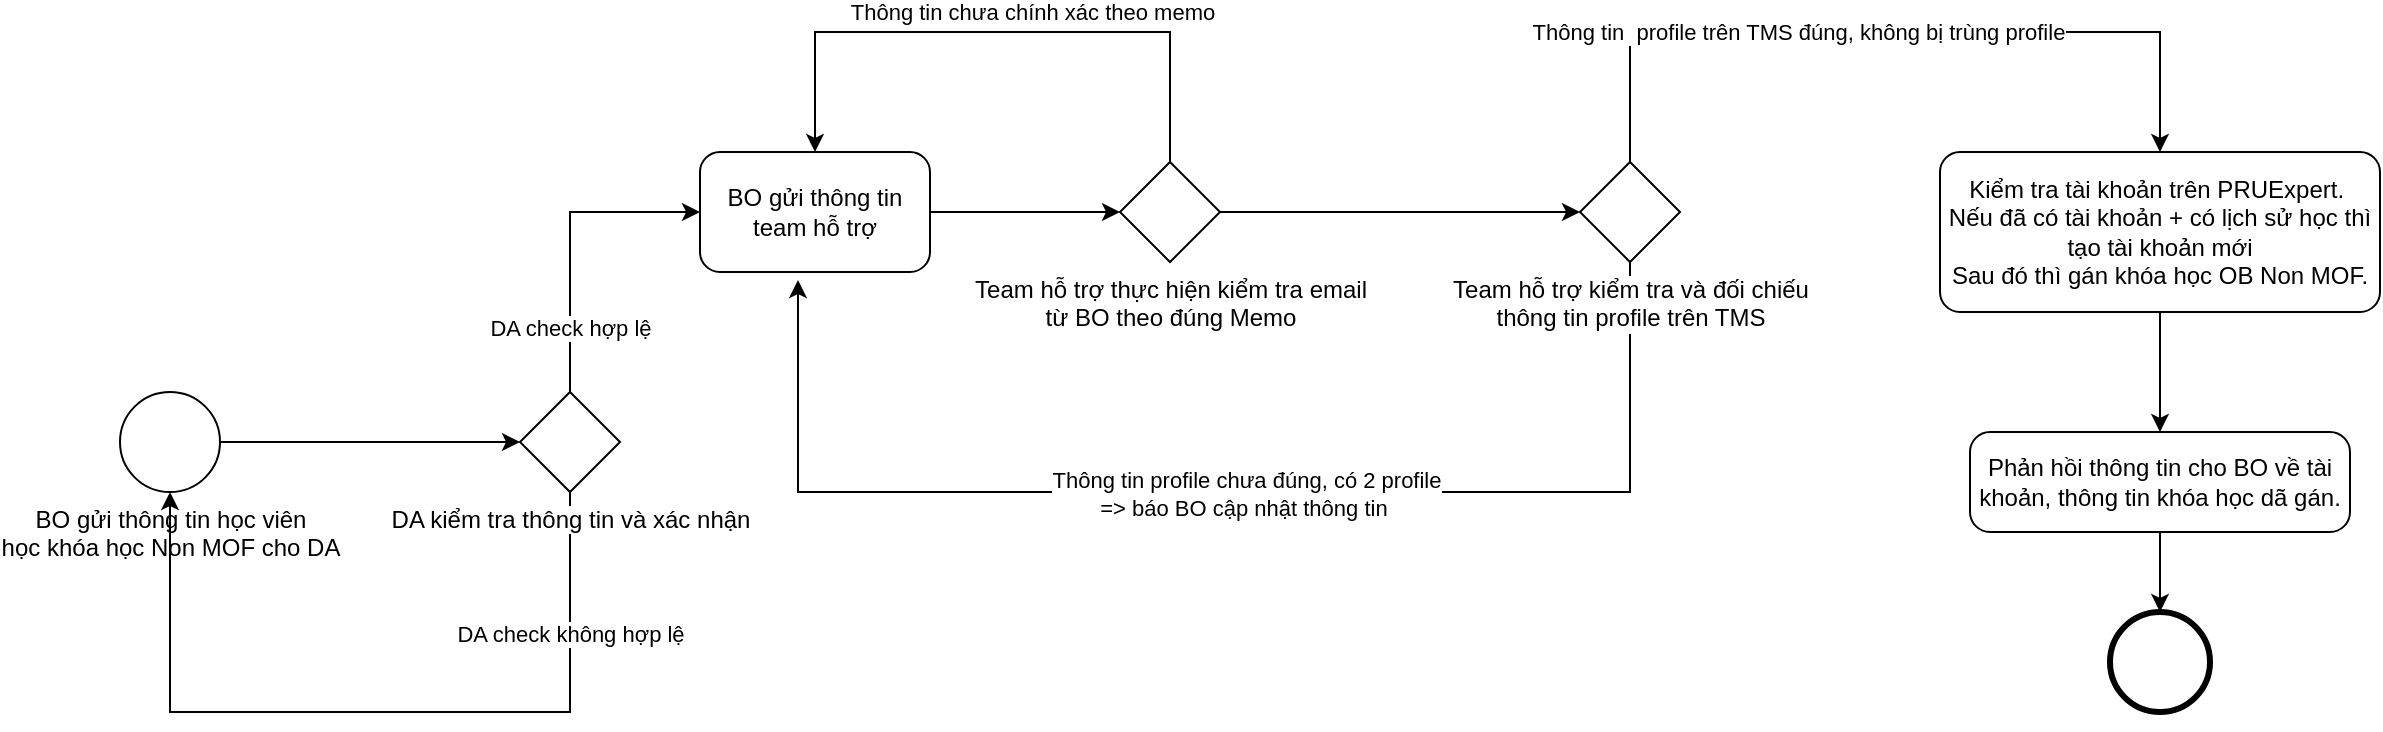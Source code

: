 <mxfile version="21.1.7" type="github">
  <diagram name="Page-1" id="fQQmENuIEXwLTcdRdl_z">
    <mxGraphModel dx="1120" dy="452" grid="1" gridSize="10" guides="1" tooltips="1" connect="1" arrows="1" fold="1" page="1" pageScale="1" pageWidth="850" pageHeight="1100" math="0" shadow="0">
      <root>
        <mxCell id="0" />
        <mxCell id="1" parent="0" />
        <mxCell id="thDypKQiT-64LbLIf0Kg-5" style="edgeStyle=orthogonalEdgeStyle;rounded=0;orthogonalLoop=1;jettySize=auto;html=1;entryX=0;entryY=0.5;entryDx=0;entryDy=0;entryPerimeter=0;" edge="1" parent="1" source="thDypKQiT-64LbLIf0Kg-1" target="thDypKQiT-64LbLIf0Kg-2">
          <mxGeometry relative="1" as="geometry" />
        </mxCell>
        <mxCell id="thDypKQiT-64LbLIf0Kg-1" value="BO gửi thông tin học viên &lt;br&gt;học khóa học Non MOF cho DA" style="points=[[0.145,0.145,0],[0.5,0,0],[0.855,0.145,0],[1,0.5,0],[0.855,0.855,0],[0.5,1,0],[0.145,0.855,0],[0,0.5,0]];shape=mxgraph.bpmn.event;html=1;verticalLabelPosition=bottom;labelBackgroundColor=#ffffff;verticalAlign=top;align=center;perimeter=ellipsePerimeter;outlineConnect=0;aspect=fixed;outline=standard;symbol=general;" vertex="1" parent="1">
          <mxGeometry x="90" y="200" width="50" height="50" as="geometry" />
        </mxCell>
        <mxCell id="thDypKQiT-64LbLIf0Kg-4" style="edgeStyle=orthogonalEdgeStyle;rounded=0;orthogonalLoop=1;jettySize=auto;html=1;entryX=0;entryY=0.5;entryDx=0;entryDy=0;entryPerimeter=0;" edge="1" parent="1" source="thDypKQiT-64LbLIf0Kg-2" target="thDypKQiT-64LbLIf0Kg-3">
          <mxGeometry relative="1" as="geometry">
            <Array as="points">
              <mxPoint x="315" y="110" />
            </Array>
          </mxGeometry>
        </mxCell>
        <mxCell id="thDypKQiT-64LbLIf0Kg-7" value="DA check hợp lệ" style="edgeLabel;html=1;align=center;verticalAlign=middle;resizable=0;points=[];" vertex="1" connectable="0" parent="thDypKQiT-64LbLIf0Kg-4">
          <mxGeometry x="-0.587" relative="1" as="geometry">
            <mxPoint as="offset" />
          </mxGeometry>
        </mxCell>
        <mxCell id="thDypKQiT-64LbLIf0Kg-6" style="edgeStyle=orthogonalEdgeStyle;rounded=0;orthogonalLoop=1;jettySize=auto;html=1;entryX=0.5;entryY=1;entryDx=0;entryDy=0;entryPerimeter=0;" edge="1" parent="1" source="thDypKQiT-64LbLIf0Kg-2" target="thDypKQiT-64LbLIf0Kg-1">
          <mxGeometry relative="1" as="geometry">
            <Array as="points">
              <mxPoint x="315" y="360" />
              <mxPoint x="115" y="360" />
            </Array>
          </mxGeometry>
        </mxCell>
        <mxCell id="thDypKQiT-64LbLIf0Kg-8" value="DA check không hợp lệ" style="edgeLabel;html=1;align=center;verticalAlign=middle;resizable=0;points=[];" vertex="1" connectable="0" parent="thDypKQiT-64LbLIf0Kg-6">
          <mxGeometry x="-0.662" relative="1" as="geometry">
            <mxPoint as="offset" />
          </mxGeometry>
        </mxCell>
        <mxCell id="thDypKQiT-64LbLIf0Kg-2" value="DA kiểm tra thông tin và xác nhận" style="points=[[0.25,0.25,0],[0.5,0,0],[0.75,0.25,0],[1,0.5,0],[0.75,0.75,0],[0.5,1,0],[0.25,0.75,0],[0,0.5,0]];shape=mxgraph.bpmn.gateway2;html=1;verticalLabelPosition=bottom;labelBackgroundColor=#ffffff;verticalAlign=top;align=center;perimeter=rhombusPerimeter;outlineConnect=0;outline=none;symbol=none;" vertex="1" parent="1">
          <mxGeometry x="290" y="200" width="50" height="50" as="geometry" />
        </mxCell>
        <mxCell id="thDypKQiT-64LbLIf0Kg-11" style="edgeStyle=orthogonalEdgeStyle;rounded=0;orthogonalLoop=1;jettySize=auto;html=1;" edge="1" parent="1" source="thDypKQiT-64LbLIf0Kg-3" target="thDypKQiT-64LbLIf0Kg-10">
          <mxGeometry relative="1" as="geometry" />
        </mxCell>
        <mxCell id="thDypKQiT-64LbLIf0Kg-3" value="BO gửi thông tin team hỗ trợ" style="points=[[0.25,0,0],[0.5,0,0],[0.75,0,0],[1,0.25,0],[1,0.5,0],[1,0.75,0],[0.75,1,0],[0.5,1,0],[0.25,1,0],[0,0.75,0],[0,0.5,0],[0,0.25,0]];shape=mxgraph.bpmn.task;whiteSpace=wrap;rectStyle=rounded;size=10;html=1;container=1;expand=0;collapsible=0;taskMarker=abstract;" vertex="1" parent="1">
          <mxGeometry x="380" y="80" width="115" height="60" as="geometry" />
        </mxCell>
        <mxCell id="thDypKQiT-64LbLIf0Kg-23" style="edgeStyle=orthogonalEdgeStyle;rounded=0;orthogonalLoop=1;jettySize=auto;html=1;entryX=0.5;entryY=0;entryDx=0;entryDy=0;entryPerimeter=0;" edge="1" parent="1" source="thDypKQiT-64LbLIf0Kg-9" target="thDypKQiT-64LbLIf0Kg-22">
          <mxGeometry relative="1" as="geometry" />
        </mxCell>
        <mxCell id="thDypKQiT-64LbLIf0Kg-9" value="Kiểm tra tài khoản trên PRUExpert.&amp;nbsp;&lt;br&gt;Nếu đã có tài khoản + có lịch sử học thì tạo tài khoản mới&lt;br&gt;Sau đó thì gán khóa học OB Non MOF." style="points=[[0.25,0,0],[0.5,0,0],[0.75,0,0],[1,0.25,0],[1,0.5,0],[1,0.75,0],[0.75,1,0],[0.5,1,0],[0.25,1,0],[0,0.75,0],[0,0.5,0],[0,0.25,0]];shape=mxgraph.bpmn.task;whiteSpace=wrap;rectStyle=rounded;size=10;html=1;container=1;expand=0;collapsible=0;taskMarker=abstract;" vertex="1" parent="1">
          <mxGeometry x="1000" y="80" width="220" height="80" as="geometry" />
        </mxCell>
        <mxCell id="thDypKQiT-64LbLIf0Kg-12" style="edgeStyle=orthogonalEdgeStyle;rounded=0;orthogonalLoop=1;jettySize=auto;html=1;entryX=0.5;entryY=0;entryDx=0;entryDy=0;entryPerimeter=0;" edge="1" parent="1" source="thDypKQiT-64LbLIf0Kg-10" target="thDypKQiT-64LbLIf0Kg-3">
          <mxGeometry relative="1" as="geometry">
            <Array as="points">
              <mxPoint x="615" y="20" />
              <mxPoint x="438" y="20" />
            </Array>
          </mxGeometry>
        </mxCell>
        <mxCell id="thDypKQiT-64LbLIf0Kg-13" value="Thông tin chưa chính xác theo memo&lt;br&gt;" style="edgeLabel;html=1;align=center;verticalAlign=middle;resizable=0;points=[];" vertex="1" connectable="0" parent="thDypKQiT-64LbLIf0Kg-12">
          <mxGeometry x="-0.146" y="2" relative="1" as="geometry">
            <mxPoint x="-5" y="-12" as="offset" />
          </mxGeometry>
        </mxCell>
        <mxCell id="thDypKQiT-64LbLIf0Kg-16" style="edgeStyle=orthogonalEdgeStyle;rounded=0;orthogonalLoop=1;jettySize=auto;html=1;entryX=0;entryY=0.5;entryDx=0;entryDy=0;entryPerimeter=0;" edge="1" parent="1" source="thDypKQiT-64LbLIf0Kg-10" target="thDypKQiT-64LbLIf0Kg-15">
          <mxGeometry relative="1" as="geometry" />
        </mxCell>
        <mxCell id="thDypKQiT-64LbLIf0Kg-10" value="Team hỗ trợ thực hiện kiểm tra email &lt;br&gt;từ BO theo đúng Memo" style="points=[[0.25,0.25,0],[0.5,0,0],[0.75,0.25,0],[1,0.5,0],[0.75,0.75,0],[0.5,1,0],[0.25,0.75,0],[0,0.5,0]];shape=mxgraph.bpmn.gateway2;html=1;verticalLabelPosition=bottom;labelBackgroundColor=#ffffff;verticalAlign=top;align=center;perimeter=rhombusPerimeter;outlineConnect=0;outline=none;symbol=none;" vertex="1" parent="1">
          <mxGeometry x="590" y="85" width="50" height="50" as="geometry" />
        </mxCell>
        <mxCell id="thDypKQiT-64LbLIf0Kg-17" style="edgeStyle=orthogonalEdgeStyle;rounded=0;orthogonalLoop=1;jettySize=auto;html=1;entryX=0.426;entryY=1.067;entryDx=0;entryDy=0;entryPerimeter=0;" edge="1" parent="1" source="thDypKQiT-64LbLIf0Kg-15" target="thDypKQiT-64LbLIf0Kg-3">
          <mxGeometry relative="1" as="geometry">
            <Array as="points">
              <mxPoint x="845" y="250" />
              <mxPoint x="429" y="250" />
            </Array>
          </mxGeometry>
        </mxCell>
        <mxCell id="thDypKQiT-64LbLIf0Kg-18" value="Thông tin profile chưa đúng, có 2 profile&lt;br&gt;=&amp;gt; báo BO cập nhật thông tin&amp;nbsp;" style="edgeLabel;html=1;align=center;verticalAlign=middle;resizable=0;points=[];" vertex="1" connectable="0" parent="thDypKQiT-64LbLIf0Kg-17">
          <mxGeometry x="-0.036" y="1" relative="1" as="geometry">
            <mxPoint as="offset" />
          </mxGeometry>
        </mxCell>
        <mxCell id="thDypKQiT-64LbLIf0Kg-20" style="edgeStyle=orthogonalEdgeStyle;rounded=0;orthogonalLoop=1;jettySize=auto;html=1;entryX=0.5;entryY=0;entryDx=0;entryDy=0;entryPerimeter=0;" edge="1" parent="1" source="thDypKQiT-64LbLIf0Kg-15" target="thDypKQiT-64LbLIf0Kg-9">
          <mxGeometry relative="1" as="geometry">
            <Array as="points">
              <mxPoint x="845" y="20" />
              <mxPoint x="1110" y="20" />
            </Array>
          </mxGeometry>
        </mxCell>
        <mxCell id="thDypKQiT-64LbLIf0Kg-21" value="Thông tin&amp;nbsp; profile trên TMS đúng, không bị trùng profile" style="edgeLabel;html=1;align=center;verticalAlign=middle;resizable=0;points=[];" vertex="1" connectable="0" parent="thDypKQiT-64LbLIf0Kg-20">
          <mxGeometry x="-0.236" relative="1" as="geometry">
            <mxPoint as="offset" />
          </mxGeometry>
        </mxCell>
        <mxCell id="thDypKQiT-64LbLIf0Kg-15" value="Team hỗ trợ kiểm tra và đối chiếu &lt;br&gt;thông tin profile trên TMS" style="points=[[0.25,0.25,0],[0.5,0,0],[0.75,0.25,0],[1,0.5,0],[0.75,0.75,0],[0.5,1,0],[0.25,0.75,0],[0,0.5,0]];shape=mxgraph.bpmn.gateway2;html=1;verticalLabelPosition=bottom;labelBackgroundColor=#ffffff;verticalAlign=top;align=center;perimeter=rhombusPerimeter;outlineConnect=0;outline=none;symbol=none;" vertex="1" parent="1">
          <mxGeometry x="820" y="85" width="50" height="50" as="geometry" />
        </mxCell>
        <mxCell id="thDypKQiT-64LbLIf0Kg-25" style="edgeStyle=orthogonalEdgeStyle;rounded=0;orthogonalLoop=1;jettySize=auto;html=1;entryX=0.5;entryY=0;entryDx=0;entryDy=0;entryPerimeter=0;" edge="1" parent="1" source="thDypKQiT-64LbLIf0Kg-22" target="thDypKQiT-64LbLIf0Kg-24">
          <mxGeometry relative="1" as="geometry" />
        </mxCell>
        <mxCell id="thDypKQiT-64LbLIf0Kg-22" value="Phản hồi thông tin cho BO về tài khoản, thông tin khóa học dã gán." style="points=[[0.25,0,0],[0.5,0,0],[0.75,0,0],[1,0.25,0],[1,0.5,0],[1,0.75,0],[0.75,1,0],[0.5,1,0],[0.25,1,0],[0,0.75,0],[0,0.5,0],[0,0.25,0]];shape=mxgraph.bpmn.task;whiteSpace=wrap;rectStyle=rounded;size=10;html=1;container=1;expand=0;collapsible=0;taskMarker=abstract;" vertex="1" parent="1">
          <mxGeometry x="1015" y="220" width="190" height="50" as="geometry" />
        </mxCell>
        <mxCell id="thDypKQiT-64LbLIf0Kg-24" value="" style="points=[[0.145,0.145,0],[0.5,0,0],[0.855,0.145,0],[1,0.5,0],[0.855,0.855,0],[0.5,1,0],[0.145,0.855,0],[0,0.5,0]];shape=mxgraph.bpmn.event;html=1;verticalLabelPosition=bottom;labelBackgroundColor=#ffffff;verticalAlign=top;align=center;perimeter=ellipsePerimeter;outlineConnect=0;aspect=fixed;outline=end;symbol=terminate2;" vertex="1" parent="1">
          <mxGeometry x="1085" y="310" width="50" height="50" as="geometry" />
        </mxCell>
      </root>
    </mxGraphModel>
  </diagram>
</mxfile>
